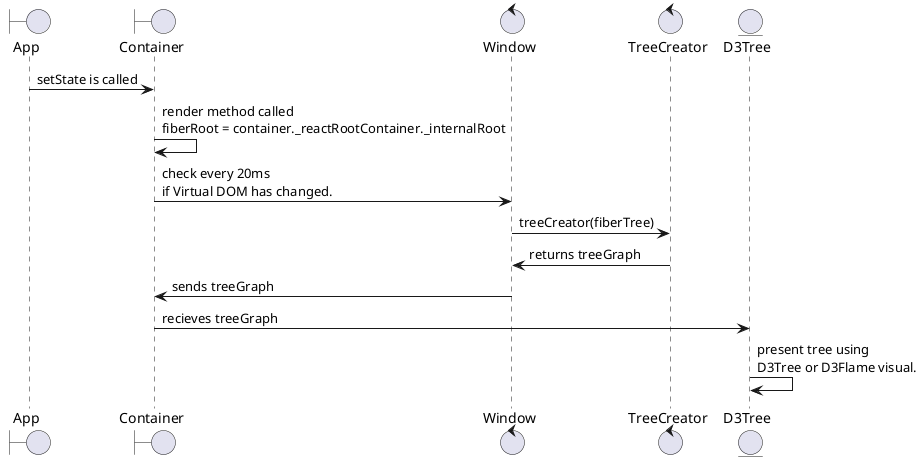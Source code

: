 @startuml windowUML

boundary App               
boundary Container           
control Window                                   
control TreeCreator 
entity D3Tree  
entity D3Tree        

App -> Container : setState is called
Container -> Container : render method called \nfiberRoot = container._reactRootContainer._internalRoot 
Container -> Window: check every 20ms \nif Virtual DOM has changed.
Window -> TreeCreator : treeCreator(fiberTree)
Window <- TreeCreator : returns treeGraph
Window -> Container: sends treeGraph
Container -> D3Tree: recieves treeGraph
D3Tree -> D3Tree: present tree using \nD3Tree or D3Flame visual.

@enduml